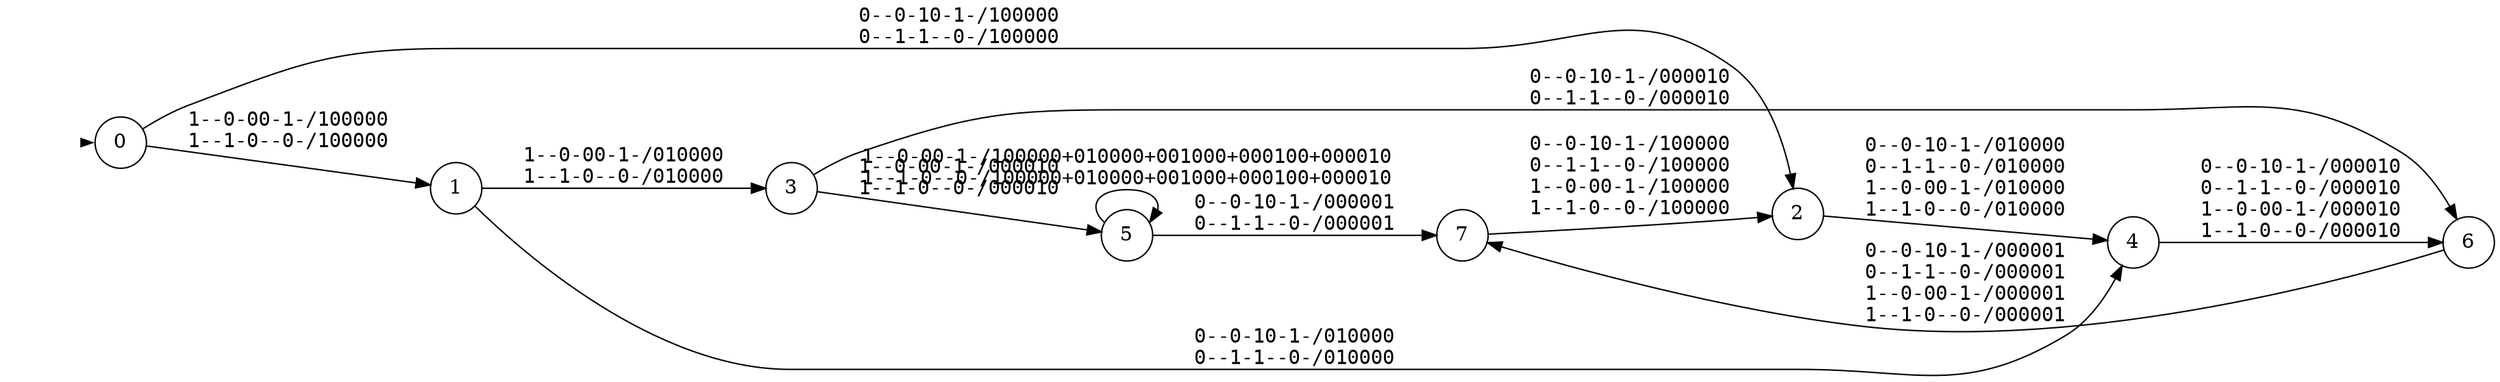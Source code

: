 digraph""{graph[rankdir=LR,ranksep=0.8,nodesep=0.2];node[shape=circle];edge[fontname=mono];init[shape=point,style=invis];0[label="0"];1[label="1"];2[label="2"];3[label="3"];4[label="4"];5[label="5"];6[label="6"];7[label="7"];init->0[penwidth=0,tooltip="initialstate"];0->1[label="1--0-00-1-/100000\l1--1-0--0-/100000\l",labeltooltip="day&#8743;&#172;shop&#8743;&#172;night&#8743;&#172;entrance&#8743;warehouse/go_entrace&#8743;&#172;go_counter&#8743;&#172;go_charging_point&#8743;&#172;go_safe_loc&#8743;&#172;go_warehouse&#8743;&#172;go_back&#10;day&#8743;shop&#8743;&#172;night&#8743;&#172;warehouse/go_entrace&#8743;&#172;go_counter&#8743;&#172;go_charging_point&#8743;&#172;go_safe_loc&#8743;&#172;go_warehouse&#8743;&#172;go_back&#10;"];0->2[label="0--0-10-1-/100000\l0--1-1--0-/100000\l",labeltooltip="&#172;day&#8743;&#172;shop&#8743;night&#8743;&#172;entrance&#8743;warehouse/go_entrace&#8743;&#172;go_counter&#8743;&#172;go_charging_point&#8743;&#172;go_safe_loc&#8743;&#172;go_warehouse&#8743;&#172;go_back&#10;&#172;day&#8743;shop&#8743;night&#8743;&#172;warehouse/go_entrace&#8743;&#172;go_counter&#8743;&#172;go_charging_point&#8743;&#172;go_safe_loc&#8743;&#172;go_warehouse&#8743;&#172;go_back&#10;"];1->3[label="1--0-00-1-/010000\l1--1-0--0-/010000\l",labeltooltip="day&#8743;&#172;shop&#8743;&#172;night&#8743;&#172;entrance&#8743;warehouse/&#172;go_entrace&#8743;go_counter&#8743;&#172;go_charging_point&#8743;&#172;go_safe_loc&#8743;&#172;go_warehouse&#8743;&#172;go_back&#10;day&#8743;shop&#8743;&#172;night&#8743;&#172;warehouse/&#172;go_entrace&#8743;go_counter&#8743;&#172;go_charging_point&#8743;&#172;go_safe_loc&#8743;&#172;go_warehouse&#8743;&#172;go_back&#10;"];1->4[label="0--0-10-1-/010000\l0--1-1--0-/010000\l",labeltooltip="&#172;day&#8743;&#172;shop&#8743;night&#8743;&#172;entrance&#8743;warehouse/&#172;go_entrace&#8743;go_counter&#8743;&#172;go_charging_point&#8743;&#172;go_safe_loc&#8743;&#172;go_warehouse&#8743;&#172;go_back&#10;&#172;day&#8743;shop&#8743;night&#8743;&#172;warehouse/&#172;go_entrace&#8743;go_counter&#8743;&#172;go_charging_point&#8743;&#172;go_safe_loc&#8743;&#172;go_warehouse&#8743;&#172;go_back&#10;"];2->4[label="0--0-10-1-/010000\l0--1-1--0-/010000\l1--0-00-1-/010000\l1--1-0--0-/010000\l",labeltooltip="&#172;day&#8743;&#172;shop&#8743;night&#8743;&#172;entrance&#8743;warehouse/&#172;go_entrace&#8743;go_counter&#8743;&#172;go_charging_point&#8743;&#172;go_safe_loc&#8743;&#172;go_warehouse&#8743;&#172;go_back&#10;&#172;day&#8743;shop&#8743;night&#8743;&#172;warehouse/&#172;go_entrace&#8743;go_counter&#8743;&#172;go_charging_point&#8743;&#172;go_safe_loc&#8743;&#172;go_warehouse&#8743;&#172;go_back&#10;day&#8743;&#172;shop&#8743;&#172;night&#8743;&#172;entrance&#8743;warehouse/&#172;go_entrace&#8743;go_counter&#8743;&#172;go_charging_point&#8743;&#172;go_safe_loc&#8743;&#172;go_warehouse&#8743;&#172;go_back&#10;day&#8743;shop&#8743;&#172;night&#8743;&#172;warehouse/&#172;go_entrace&#8743;go_counter&#8743;&#172;go_charging_point&#8743;&#172;go_safe_loc&#8743;&#172;go_warehouse&#8743;&#172;go_back&#10;"];3->5[label="1--0-00-1-/000010\l1--1-0--0-/000010\l",labeltooltip="day&#8743;&#172;shop&#8743;&#172;night&#8743;&#172;entrance&#8743;warehouse/&#172;go_entrace&#8743;&#172;go_counter&#8743;&#172;go_charging_point&#8743;&#172;go_safe_loc&#8743;go_warehouse&#8743;&#172;go_back&#10;day&#8743;shop&#8743;&#172;night&#8743;&#172;warehouse/&#172;go_entrace&#8743;&#172;go_counter&#8743;&#172;go_charging_point&#8743;&#172;go_safe_loc&#8743;go_warehouse&#8743;&#172;go_back&#10;"];3->6[label="0--0-10-1-/000010\l0--1-1--0-/000010\l",labeltooltip="&#172;day&#8743;&#172;shop&#8743;night&#8743;&#172;entrance&#8743;warehouse/&#172;go_entrace&#8743;&#172;go_counter&#8743;&#172;go_charging_point&#8743;&#172;go_safe_loc&#8743;go_warehouse&#8743;&#172;go_back&#10;&#172;day&#8743;shop&#8743;night&#8743;&#172;warehouse/&#172;go_entrace&#8743;&#172;go_counter&#8743;&#172;go_charging_point&#8743;&#172;go_safe_loc&#8743;go_warehouse&#8743;&#172;go_back&#10;"];4->6[label="0--0-10-1-/000010\l0--1-1--0-/000010\l1--0-00-1-/000010\l1--1-0--0-/000010\l",labeltooltip="&#172;day&#8743;&#172;shop&#8743;night&#8743;&#172;entrance&#8743;warehouse/&#172;go_entrace&#8743;&#172;go_counter&#8743;&#172;go_charging_point&#8743;&#172;go_safe_loc&#8743;go_warehouse&#8743;&#172;go_back&#10;&#172;day&#8743;shop&#8743;night&#8743;&#172;warehouse/&#172;go_entrace&#8743;&#172;go_counter&#8743;&#172;go_charging_point&#8743;&#172;go_safe_loc&#8743;go_warehouse&#8743;&#172;go_back&#10;day&#8743;&#172;shop&#8743;&#172;night&#8743;&#172;entrance&#8743;warehouse/&#172;go_entrace&#8743;&#172;go_counter&#8743;&#172;go_charging_point&#8743;&#172;go_safe_loc&#8743;go_warehouse&#8743;&#172;go_back&#10;day&#8743;shop&#8743;&#172;night&#8743;&#172;warehouse/&#172;go_entrace&#8743;&#172;go_counter&#8743;&#172;go_charging_point&#8743;&#172;go_safe_loc&#8743;go_warehouse&#8743;&#172;go_back&#10;"];5->5[label="1--0-00-1-/100000+010000+001000+000100+000010\l1--1-0--0-/100000+010000+001000+000100+000010\l",labeltooltip="day&#8743;&#172;shop&#8743;&#172;night&#8743;&#172;entrance&#8743;warehouse/go_entrace&#8743;&#172;go_counter&#8743;&#172;go_charging_point&#8743;&#172;go_safe_loc&#8743;&#172;go_warehouse&#8743;&#172;go_back+&#172;go_entrace&#8743;go_counter&#8743;&#172;go_charging_point&#8743;&#172;go_safe_loc&#8743;&#172;go_warehouse&#8743;&#172;go_back+&#172;go_entrace&#8743;&#172;go_counter&#8743;go_charging_point&#8743;&#172;go_safe_loc&#8743;&#172;go_warehouse&#8743;&#172;go_back+&#172;go_entrace&#8743;&#172;go_counter&#8743;&#172;go_charging_point&#8743;go_safe_loc&#8743;&#172;go_warehouse&#8743;&#172;go_back+&#172;go_entrace&#8743;&#172;go_counter&#8743;&#172;go_charging_point&#8743;&#172;go_safe_loc&#8743;go_warehouse&#8743;&#172;go_back&#10;day&#8743;shop&#8743;&#172;night&#8743;&#172;warehouse/go_entrace&#8743;&#172;go_counter&#8743;&#172;go_charging_point&#8743;&#172;go_safe_loc&#8743;&#172;go_warehouse&#8743;&#172;go_back+&#172;go_entrace&#8743;go_counter&#8743;&#172;go_charging_point&#8743;&#172;go_safe_loc&#8743;&#172;go_warehouse&#8743;&#172;go_back+&#172;go_entrace&#8743;&#172;go_counter&#8743;go_charging_point&#8743;&#172;go_safe_loc&#8743;&#172;go_warehouse&#8743;&#172;go_back+&#172;go_entrace&#8743;&#172;go_counter&#8743;&#172;go_charging_point&#8743;go_safe_loc&#8743;&#172;go_warehouse&#8743;&#172;go_back+&#172;go_entrace&#8743;&#172;go_counter&#8743;&#172;go_charging_point&#8743;&#172;go_safe_loc&#8743;go_warehouse&#8743;&#172;go_back&#10;"];5->7[label="0--0-10-1-/000001\l0--1-1--0-/000001\l",labeltooltip="&#172;day&#8743;&#172;shop&#8743;night&#8743;&#172;entrance&#8743;warehouse/&#172;go_entrace&#8743;&#172;go_counter&#8743;&#172;go_charging_point&#8743;&#172;go_safe_loc&#8743;&#172;go_warehouse&#8743;go_back&#10;&#172;day&#8743;shop&#8743;night&#8743;&#172;warehouse/&#172;go_entrace&#8743;&#172;go_counter&#8743;&#172;go_charging_point&#8743;&#172;go_safe_loc&#8743;&#172;go_warehouse&#8743;go_back&#10;"];6->7[label="0--0-10-1-/000001\l0--1-1--0-/000001\l1--0-00-1-/000001\l1--1-0--0-/000001\l",labeltooltip="&#172;day&#8743;&#172;shop&#8743;night&#8743;&#172;entrance&#8743;warehouse/&#172;go_entrace&#8743;&#172;go_counter&#8743;&#172;go_charging_point&#8743;&#172;go_safe_loc&#8743;&#172;go_warehouse&#8743;go_back&#10;&#172;day&#8743;shop&#8743;night&#8743;&#172;warehouse/&#172;go_entrace&#8743;&#172;go_counter&#8743;&#172;go_charging_point&#8743;&#172;go_safe_loc&#8743;&#172;go_warehouse&#8743;go_back&#10;day&#8743;&#172;shop&#8743;&#172;night&#8743;&#172;entrance&#8743;warehouse/&#172;go_entrace&#8743;&#172;go_counter&#8743;&#172;go_charging_point&#8743;&#172;go_safe_loc&#8743;&#172;go_warehouse&#8743;go_back&#10;day&#8743;shop&#8743;&#172;night&#8743;&#172;warehouse/&#172;go_entrace&#8743;&#172;go_counter&#8743;&#172;go_charging_point&#8743;&#172;go_safe_loc&#8743;&#172;go_warehouse&#8743;go_back&#10;"];7->2[label="0--0-10-1-/100000\l0--1-1--0-/100000\l1--0-00-1-/100000\l1--1-0--0-/100000\l",labeltooltip="&#172;day&#8743;&#172;shop&#8743;night&#8743;&#172;entrance&#8743;warehouse/go_entrace&#8743;&#172;go_counter&#8743;&#172;go_charging_point&#8743;&#172;go_safe_loc&#8743;&#172;go_warehouse&#8743;&#172;go_back&#10;&#172;day&#8743;shop&#8743;night&#8743;&#172;warehouse/go_entrace&#8743;&#172;go_counter&#8743;&#172;go_charging_point&#8743;&#172;go_safe_loc&#8743;&#172;go_warehouse&#8743;&#172;go_back&#10;day&#8743;&#172;shop&#8743;&#172;night&#8743;&#172;entrance&#8743;warehouse/go_entrace&#8743;&#172;go_counter&#8743;&#172;go_charging_point&#8743;&#172;go_safe_loc&#8743;&#172;go_warehouse&#8743;&#172;go_back&#10;day&#8743;shop&#8743;&#172;night&#8743;&#172;warehouse/go_entrace&#8743;&#172;go_counter&#8743;&#172;go_charging_point&#8743;&#172;go_safe_loc&#8743;&#172;go_warehouse&#8743;&#172;go_back&#10;"];}